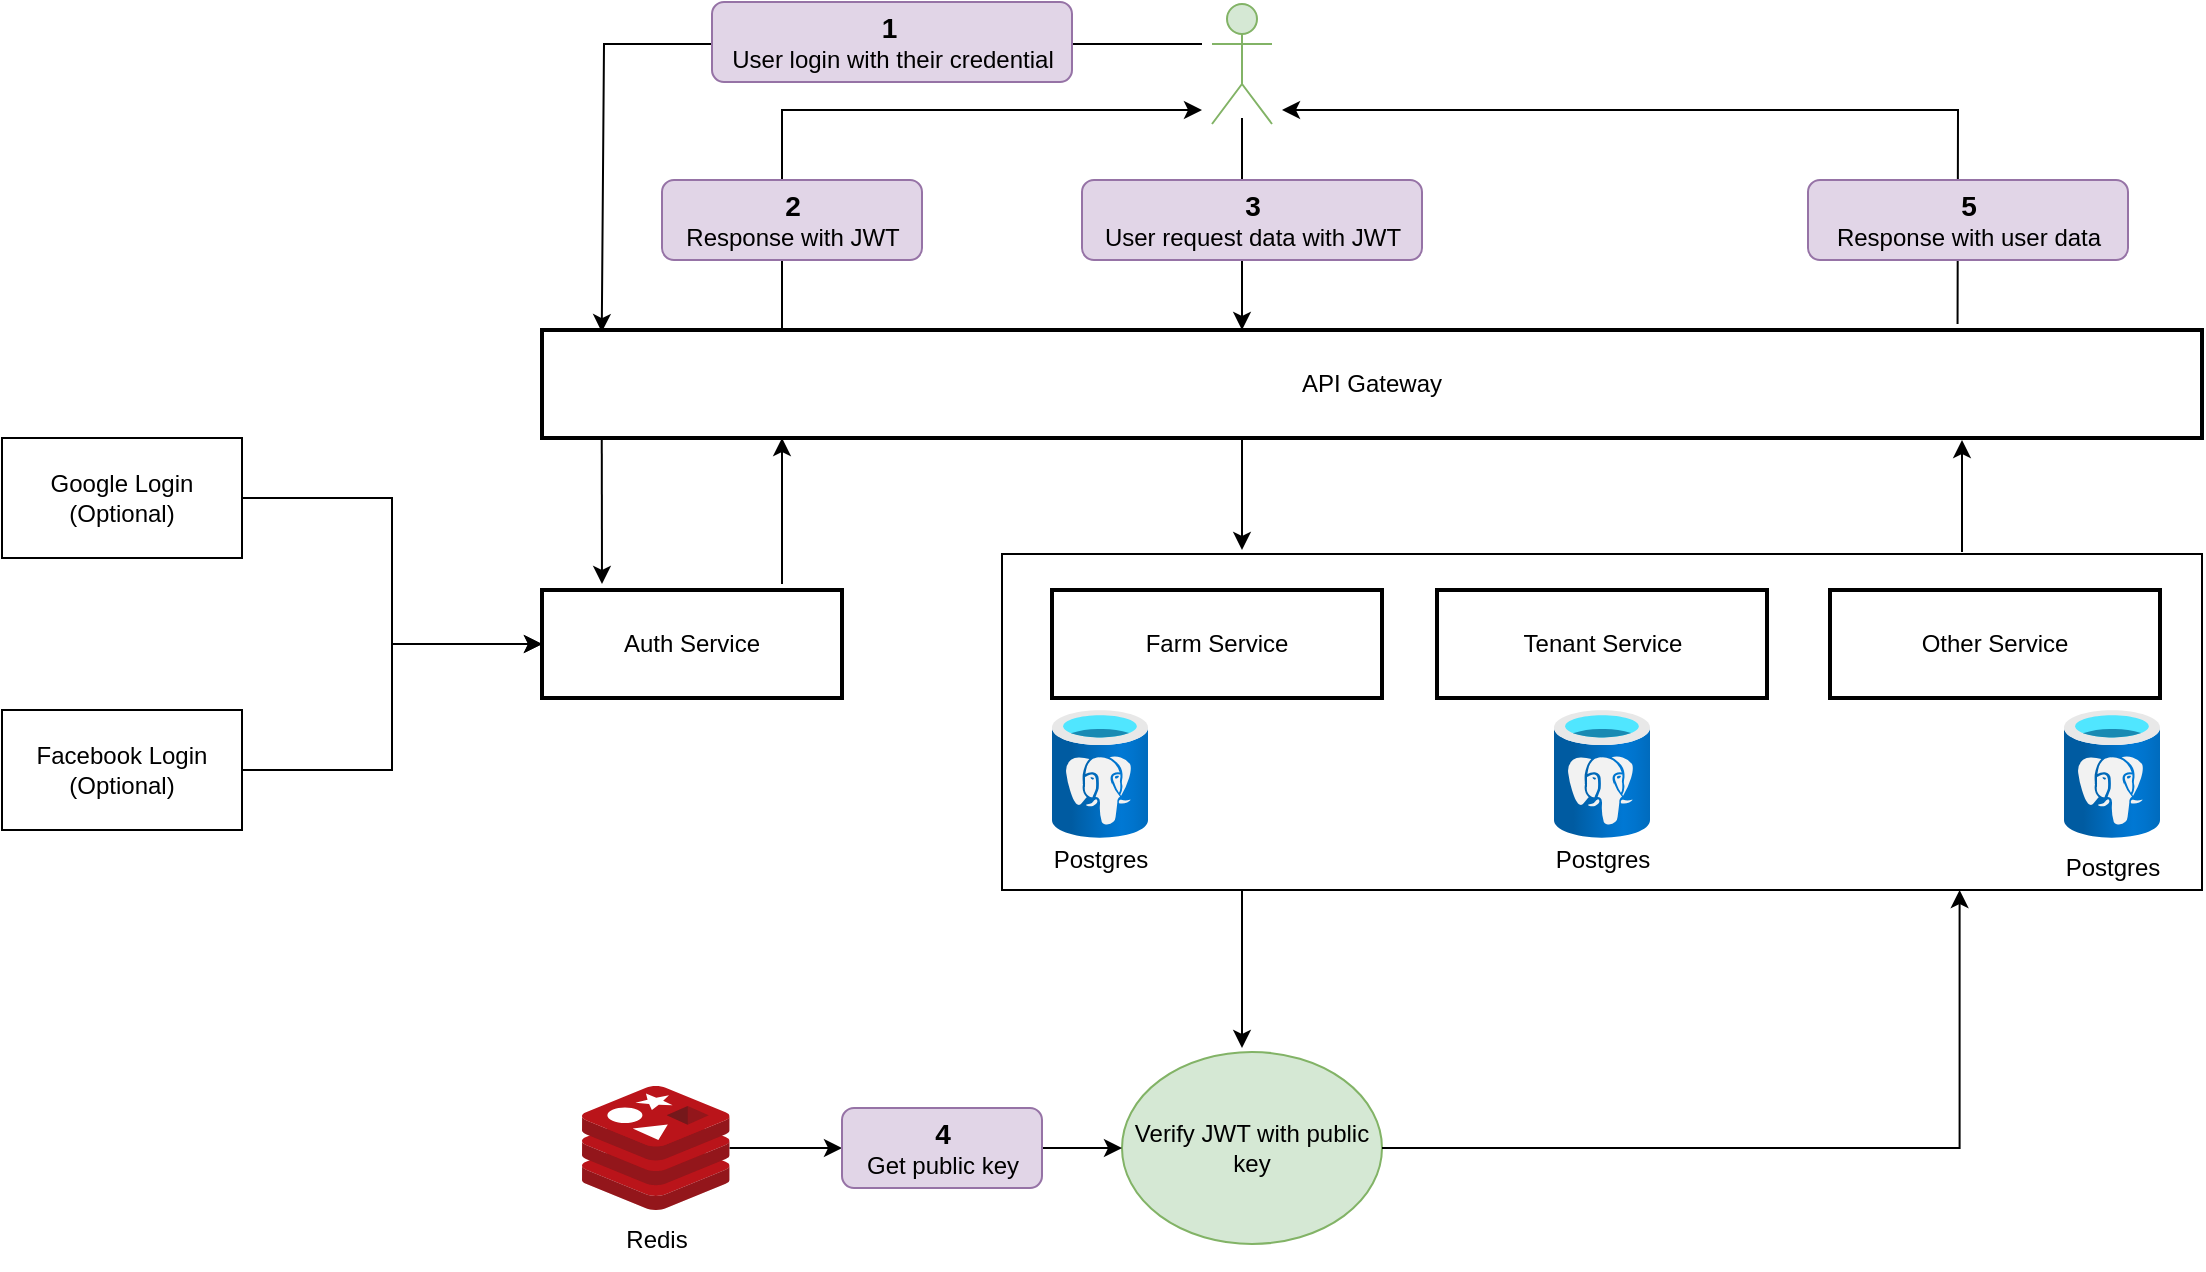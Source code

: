 <mxfile version="26.1.1">
  <diagram name="Page-1" id="M7hoF_XFu2iK7cyFc1Tl">
    <mxGraphModel dx="2311" dy="907" grid="1" gridSize="10" guides="1" tooltips="1" connect="1" arrows="1" fold="1" page="1" pageScale="1" pageWidth="850" pageHeight="1100" math="0" shadow="0">
      <root>
        <mxCell id="0" />
        <mxCell id="1" parent="0" />
        <mxCell id="Gf087FCaK1vN3dFGvJ8D-58" value="" style="edgeStyle=orthogonalEdgeStyle;rounded=0;orthogonalLoop=1;jettySize=auto;html=1;" edge="1" parent="1" target="Gf087FCaK1vN3dFGvJ8D-2">
          <mxGeometry relative="1" as="geometry">
            <mxPoint x="520" y="64" as="sourcePoint" />
            <Array as="points">
              <mxPoint x="520" y="140" />
              <mxPoint x="520" y="140" />
            </Array>
          </mxGeometry>
        </mxCell>
        <mxCell id="Gf087FCaK1vN3dFGvJ8D-61" value="" style="rounded=0;whiteSpace=wrap;html=1;container=0;" vertex="1" parent="1">
          <mxGeometry x="400" y="282" width="600" height="168" as="geometry" />
        </mxCell>
        <mxCell id="Gf087FCaK1vN3dFGvJ8D-2" value="API Gateway" style="whiteSpace=wrap;strokeWidth=2;" vertex="1" parent="1">
          <mxGeometry x="170" y="170" width="830" height="54" as="geometry" />
        </mxCell>
        <mxCell id="Gf087FCaK1vN3dFGvJ8D-3" value="Auth Service" style="whiteSpace=wrap;strokeWidth=2;" vertex="1" parent="1">
          <mxGeometry x="170" y="300" width="150" height="54" as="geometry" />
        </mxCell>
        <mxCell id="Gf087FCaK1vN3dFGvJ8D-25" value="" style="image;aspect=fixed;html=1;points=[];align=center;fontSize=12;image=img/lib/azure2/databases/Azure_Database_PostgreSQL_Server.svg;" vertex="1" parent="1">
          <mxGeometry x="425" y="360" width="48" height="64" as="geometry" />
        </mxCell>
        <mxCell id="Gf087FCaK1vN3dFGvJ8D-27" value="" style="image;aspect=fixed;html=1;points=[];align=center;fontSize=12;image=img/lib/azure2/databases/Azure_Database_PostgreSQL_Server.svg;" vertex="1" parent="1">
          <mxGeometry x="931" y="360" width="48" height="64" as="geometry" />
        </mxCell>
        <mxCell id="Gf087FCaK1vN3dFGvJ8D-28" value="" style="image;aspect=fixed;html=1;points=[];align=center;fontSize=12;image=img/lib/azure2/databases/Azure_Database_PostgreSQL_Server.svg;" vertex="1" parent="1">
          <mxGeometry x="676" y="360" width="48" height="64" as="geometry" />
        </mxCell>
        <mxCell id="Gf087FCaK1vN3dFGvJ8D-36" style="edgeStyle=orthogonalEdgeStyle;rounded=0;orthogonalLoop=1;jettySize=auto;html=1;entryX=0;entryY=0.5;entryDx=0;entryDy=0;" edge="1" parent="1" source="Gf087FCaK1vN3dFGvJ8D-34" target="Gf087FCaK1vN3dFGvJ8D-3">
          <mxGeometry relative="1" as="geometry" />
        </mxCell>
        <mxCell id="Gf087FCaK1vN3dFGvJ8D-34" value="Google Login (Optional)" style="rounded=0;whiteSpace=wrap;html=1;" vertex="1" parent="1">
          <mxGeometry x="-100" y="224" width="120" height="60" as="geometry" />
        </mxCell>
        <mxCell id="Gf087FCaK1vN3dFGvJ8D-37" style="edgeStyle=orthogonalEdgeStyle;rounded=0;orthogonalLoop=1;jettySize=auto;html=1;entryX=0;entryY=0.5;entryDx=0;entryDy=0;" edge="1" parent="1" source="Gf087FCaK1vN3dFGvJ8D-35" target="Gf087FCaK1vN3dFGvJ8D-3">
          <mxGeometry relative="1" as="geometry" />
        </mxCell>
        <mxCell id="Gf087FCaK1vN3dFGvJ8D-35" value="Facebook Login (Optional)" style="rounded=0;whiteSpace=wrap;html=1;" vertex="1" parent="1">
          <mxGeometry x="-100" y="360" width="120" height="60" as="geometry" />
        </mxCell>
        <mxCell id="Gf087FCaK1vN3dFGvJ8D-42" value="" style="endArrow=classic;html=1;rounded=0;exitX=0.036;exitY=1;exitDx=0;exitDy=0;exitPerimeter=0;" edge="1" parent="1" source="Gf087FCaK1vN3dFGvJ8D-2">
          <mxGeometry width="50" height="50" relative="1" as="geometry">
            <mxPoint x="210" y="284" as="sourcePoint" />
            <mxPoint x="200" y="297" as="targetPoint" />
          </mxGeometry>
        </mxCell>
        <mxCell id="Gf087FCaK1vN3dFGvJ8D-43" value="" style="endArrow=classic;html=1;rounded=0;exitX=0.036;exitY=1;exitDx=0;exitDy=0;exitPerimeter=0;entryX=0.207;entryY=-0.056;entryDx=0;entryDy=0;entryPerimeter=0;" edge="1" parent="1">
          <mxGeometry width="50" height="50" relative="1" as="geometry">
            <mxPoint x="290" y="297" as="sourcePoint" />
            <mxPoint x="290" y="224" as="targetPoint" />
          </mxGeometry>
        </mxCell>
        <mxCell id="Gf087FCaK1vN3dFGvJ8D-45" value="" style="endArrow=classic;html=1;rounded=0;entryX=0.036;entryY=0.019;entryDx=0;entryDy=0;entryPerimeter=0;" edge="1" parent="1" target="Gf087FCaK1vN3dFGvJ8D-2">
          <mxGeometry width="50" height="50" relative="1" as="geometry">
            <mxPoint x="500" y="27" as="sourcePoint" />
            <mxPoint x="200.96" y="143.976" as="targetPoint" />
            <Array as="points">
              <mxPoint x="201" y="27" />
            </Array>
          </mxGeometry>
        </mxCell>
        <mxCell id="Gf087FCaK1vN3dFGvJ8D-46" value="" style="endArrow=classic;html=1;rounded=0;" edge="1" parent="1">
          <mxGeometry width="50" height="50" relative="1" as="geometry">
            <mxPoint x="290" y="170" as="sourcePoint" />
            <mxPoint x="500" y="60" as="targetPoint" />
            <Array as="points">
              <mxPoint x="290" y="60" />
            </Array>
          </mxGeometry>
        </mxCell>
        <mxCell id="Gf087FCaK1vN3dFGvJ8D-48" value="&lt;b&gt;&lt;font style=&quot;font-size: 14px;&quot;&gt;1&lt;/font&gt;&lt;/b&gt;&amp;nbsp;&lt;div&gt;User login with their credential&lt;/div&gt;" style="text;html=1;align=center;verticalAlign=middle;resizable=0;points=[];autosize=1;strokeColor=#9673a6;fillColor=#e1d5e7;rounded=1;glass=0;" vertex="1" parent="1">
          <mxGeometry x="255" y="6" width="180" height="40" as="geometry" />
        </mxCell>
        <mxCell id="Gf087FCaK1vN3dFGvJ8D-49" value="&lt;b&gt;&lt;font style=&quot;font-size: 14px;&quot;&gt;2&lt;/font&gt;&lt;/b&gt;&lt;div&gt;Response with JWT&lt;/div&gt;" style="text;html=1;align=center;verticalAlign=middle;resizable=0;points=[];autosize=1;strokeColor=#9673a6;fillColor=#e1d5e7;rounded=1;" vertex="1" parent="1">
          <mxGeometry x="230" y="95" width="130" height="40" as="geometry" />
        </mxCell>
        <mxCell id="Gf087FCaK1vN3dFGvJ8D-50" value="&lt;b&gt;&lt;font style=&quot;font-size: 14px;&quot;&gt;3&lt;/font&gt;&lt;/b&gt;&lt;div&gt;User request data with JWT&lt;/div&gt;" style="text;html=1;align=center;verticalAlign=middle;resizable=0;points=[];autosize=1;strokeColor=#9673a6;fillColor=#e1d5e7;rounded=1;" vertex="1" parent="1">
          <mxGeometry x="440" y="95" width="170" height="40" as="geometry" />
        </mxCell>
        <mxCell id="Gf087FCaK1vN3dFGvJ8D-72" value="Verify JWT with public key" style="ellipse;whiteSpace=wrap;html=1;fillColor=#d5e8d4;strokeColor=#82b366;" vertex="1" parent="1">
          <mxGeometry x="460" y="531" width="130" height="96" as="geometry" />
        </mxCell>
        <mxCell id="Gf087FCaK1vN3dFGvJ8D-5" value="Tenant Service" style="whiteSpace=wrap;strokeWidth=2;container=0;" vertex="1" parent="1">
          <mxGeometry x="617.5" y="300" width="165" height="54" as="geometry" />
        </mxCell>
        <mxCell id="Gf087FCaK1vN3dFGvJ8D-6" value="Farm Service" style="whiteSpace=wrap;strokeWidth=2;container=0;" vertex="1" parent="1">
          <mxGeometry x="425" y="300" width="165" height="54" as="geometry" />
        </mxCell>
        <mxCell id="Gf087FCaK1vN3dFGvJ8D-60" value="Other Service" style="whiteSpace=wrap;strokeWidth=2;container=0;" vertex="1" parent="1">
          <mxGeometry x="814" y="300" width="165" height="54" as="geometry" />
        </mxCell>
        <mxCell id="Gf087FCaK1vN3dFGvJ8D-73" value="" style="endArrow=classic;html=1;rounded=0;" edge="1" parent="1">
          <mxGeometry width="50" height="50" relative="1" as="geometry">
            <mxPoint x="520" y="224" as="sourcePoint" />
            <mxPoint x="520" y="280" as="targetPoint" />
          </mxGeometry>
        </mxCell>
        <mxCell id="Gf087FCaK1vN3dFGvJ8D-75" value="" style="endArrow=classic;html=1;rounded=0;" edge="1" parent="1">
          <mxGeometry width="50" height="50" relative="1" as="geometry">
            <mxPoint x="520" y="450" as="sourcePoint" />
            <mxPoint x="520" y="529" as="targetPoint" />
          </mxGeometry>
        </mxCell>
        <mxCell id="Gf087FCaK1vN3dFGvJ8D-76" style="edgeStyle=orthogonalEdgeStyle;rounded=0;orthogonalLoop=1;jettySize=auto;html=1;exitX=1;exitY=0.5;exitDx=0;exitDy=0;entryX=0.798;entryY=1;entryDx=0;entryDy=0;entryPerimeter=0;" edge="1" parent="1" source="Gf087FCaK1vN3dFGvJ8D-72" target="Gf087FCaK1vN3dFGvJ8D-61">
          <mxGeometry relative="1" as="geometry" />
        </mxCell>
        <mxCell id="Gf087FCaK1vN3dFGvJ8D-78" value="" style="endArrow=classic;html=1;rounded=0;" edge="1" parent="1">
          <mxGeometry width="50" height="50" relative="1" as="geometry">
            <mxPoint x="880" y="281" as="sourcePoint" />
            <mxPoint x="880" y="225" as="targetPoint" />
          </mxGeometry>
        </mxCell>
        <mxCell id="Gf087FCaK1vN3dFGvJ8D-79" value="" style="shape=umlActor;verticalLabelPosition=bottom;verticalAlign=top;html=1;outlineConnect=0;fillColor=#d5e8d4;strokeColor=#82b366;" vertex="1" parent="1">
          <mxGeometry x="505" y="7" width="30" height="60" as="geometry" />
        </mxCell>
        <mxCell id="Gf087FCaK1vN3dFGvJ8D-80" value="" style="endArrow=classic;html=1;rounded=0;exitX=0.823;exitY=-0.056;exitDx=0;exitDy=0;exitPerimeter=0;" edge="1" parent="1">
          <mxGeometry width="50" height="50" relative="1" as="geometry">
            <mxPoint x="877.78" y="166.976" as="sourcePoint" />
            <mxPoint x="540" y="60" as="targetPoint" />
            <Array as="points">
              <mxPoint x="878" y="60" />
            </Array>
          </mxGeometry>
        </mxCell>
        <mxCell id="Gf087FCaK1vN3dFGvJ8D-81" value="&lt;b&gt;&lt;font style=&quot;font-size: 14px;&quot;&gt;5&lt;/font&gt;&lt;/b&gt;&lt;div&gt;Response with user data&lt;/div&gt;" style="text;html=1;align=center;verticalAlign=middle;resizable=0;points=[];autosize=1;strokeColor=#9673a6;fillColor=#e1d5e7;rounded=1;" vertex="1" parent="1">
          <mxGeometry x="803" y="95" width="160" height="40" as="geometry" />
        </mxCell>
        <mxCell id="Gf087FCaK1vN3dFGvJ8D-94" style="edgeStyle=orthogonalEdgeStyle;rounded=0;orthogonalLoop=1;jettySize=auto;html=1;entryX=0;entryY=0.5;entryDx=0;entryDy=0;" edge="1" parent="1" source="Gf087FCaK1vN3dFGvJ8D-66" target="Gf087FCaK1vN3dFGvJ8D-72">
          <mxGeometry relative="1" as="geometry" />
        </mxCell>
        <mxCell id="Gf087FCaK1vN3dFGvJ8D-82" value="" style="image;sketch=0;aspect=fixed;html=1;points=[];align=center;fontSize=12;image=img/lib/mscae/Cache_Redis_Product.svg;" vertex="1" parent="1">
          <mxGeometry x="190" y="548" width="73.81" height="62" as="geometry" />
        </mxCell>
        <mxCell id="Gf087FCaK1vN3dFGvJ8D-95" value="" style="edgeStyle=orthogonalEdgeStyle;rounded=0;orthogonalLoop=1;jettySize=auto;html=1;entryX=0;entryY=0.5;entryDx=0;entryDy=0;" edge="1" parent="1" source="Gf087FCaK1vN3dFGvJ8D-82" target="Gf087FCaK1vN3dFGvJ8D-66">
          <mxGeometry relative="1" as="geometry">
            <mxPoint x="264" y="579" as="sourcePoint" />
            <mxPoint x="460" y="579" as="targetPoint" />
          </mxGeometry>
        </mxCell>
        <mxCell id="Gf087FCaK1vN3dFGvJ8D-66" value="&lt;b&gt;&lt;font style=&quot;font-size: 14px;&quot;&gt;4&lt;/font&gt;&lt;/b&gt;&lt;div&gt;Get public key&lt;/div&gt;" style="text;html=1;align=center;verticalAlign=middle;resizable=0;points=[];autosize=1;strokeColor=#9673a6;fillColor=#e1d5e7;rounded=1;" vertex="1" parent="1">
          <mxGeometry x="320" y="559" width="100" height="40" as="geometry" />
        </mxCell>
        <mxCell id="Gf087FCaK1vN3dFGvJ8D-96" value="Redis" style="text;html=1;align=center;verticalAlign=middle;resizable=0;points=[];autosize=1;strokeColor=none;fillColor=none;" vertex="1" parent="1">
          <mxGeometry x="201.91" y="610" width="50" height="30" as="geometry" />
        </mxCell>
        <mxCell id="Gf087FCaK1vN3dFGvJ8D-97" value="Postgres" style="text;html=1;align=center;verticalAlign=middle;resizable=0;points=[];autosize=1;strokeColor=none;fillColor=none;" vertex="1" parent="1">
          <mxGeometry x="414" y="420" width="70" height="30" as="geometry" />
        </mxCell>
        <mxCell id="Gf087FCaK1vN3dFGvJ8D-98" value="Postgres" style="text;html=1;align=center;verticalAlign=middle;resizable=0;points=[];autosize=1;strokeColor=none;fillColor=none;" vertex="1" parent="1">
          <mxGeometry x="665" y="420" width="70" height="30" as="geometry" />
        </mxCell>
        <mxCell id="Gf087FCaK1vN3dFGvJ8D-99" value="Postgres" style="text;html=1;align=center;verticalAlign=middle;resizable=0;points=[];autosize=1;strokeColor=none;fillColor=none;" vertex="1" parent="1">
          <mxGeometry x="920" y="424" width="70" height="30" as="geometry" />
        </mxCell>
      </root>
    </mxGraphModel>
  </diagram>
</mxfile>
